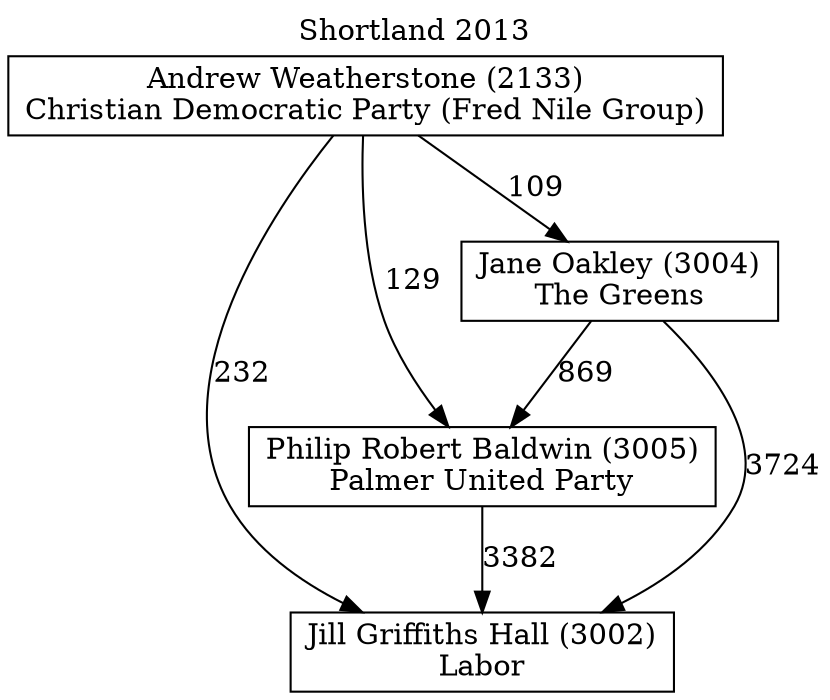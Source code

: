 // House preference flow
digraph "Jill Griffiths Hall (3002)_Shortland_2013" {
	graph [label="Shortland 2013" labelloc=t mclimit=10]
	node [shape=box]
	"Jill Griffiths Hall (3002)" [label="Jill Griffiths Hall (3002)
Labor"]
	"Philip Robert Baldwin (3005)" [label="Philip Robert Baldwin (3005)
Palmer United Party"]
	"Jane Oakley (3004)" [label="Jane Oakley (3004)
The Greens"]
	"Andrew Weatherstone (2133)" [label="Andrew Weatherstone (2133)
Christian Democratic Party (Fred Nile Group)"]
	"Philip Robert Baldwin (3005)" -> "Jill Griffiths Hall (3002)" [label=3382]
	"Jane Oakley (3004)" -> "Philip Robert Baldwin (3005)" [label=869]
	"Andrew Weatherstone (2133)" -> "Jane Oakley (3004)" [label=109]
	"Jane Oakley (3004)" -> "Jill Griffiths Hall (3002)" [label=3724]
	"Andrew Weatherstone (2133)" -> "Jill Griffiths Hall (3002)" [label=232]
	"Andrew Weatherstone (2133)" -> "Philip Robert Baldwin (3005)" [label=129]
}
